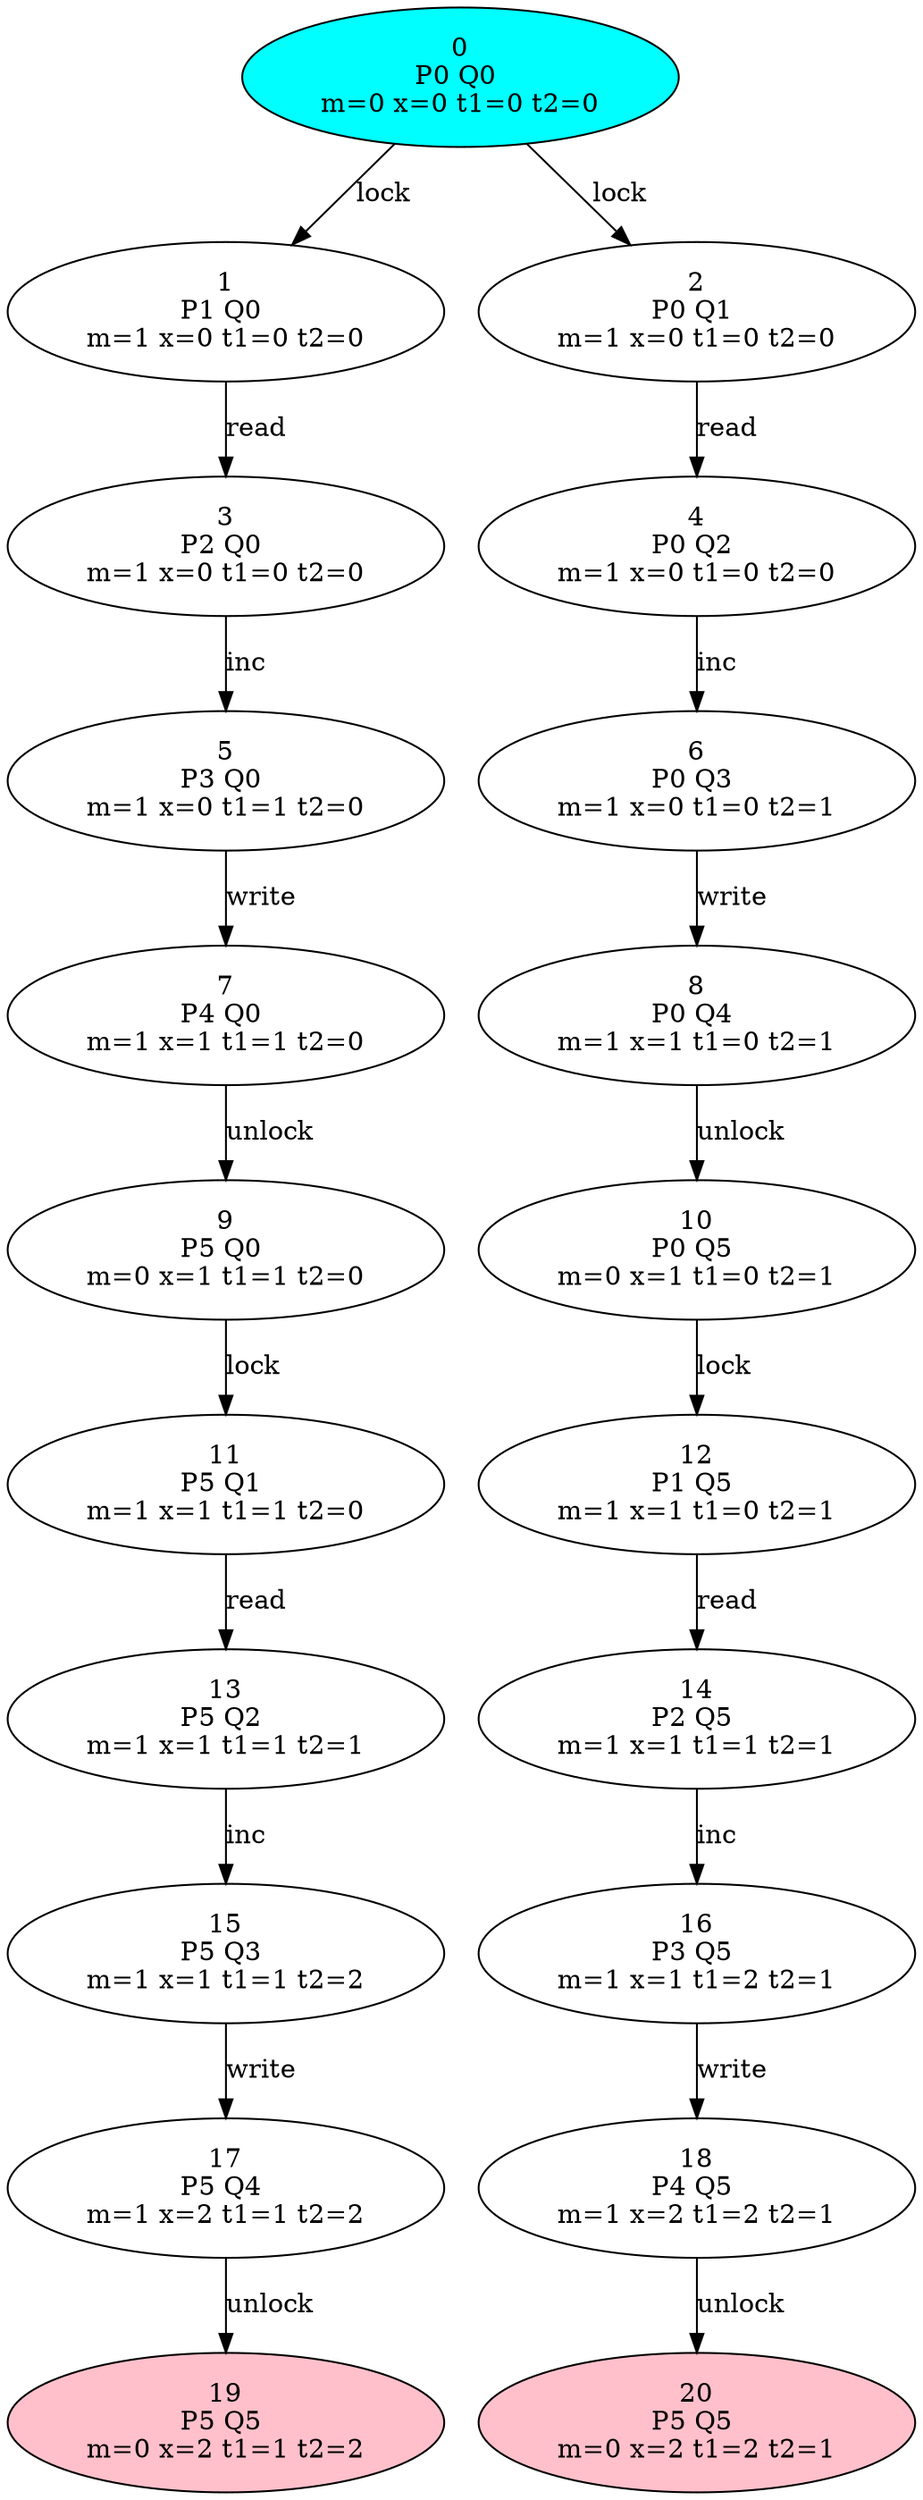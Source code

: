 digraph{
18 [label="18\nP4 Q5 \nm=1 x=2 t1=2 t2=1",];
16 [label="16\nP3 Q5 \nm=1 x=1 t1=2 t2=1",];
4 [label="4\nP0 Q2 \nm=1 x=0 t1=0 t2=0",];
12 [label="12\nP1 Q5 \nm=1 x=1 t1=0 t2=1",];
9 [label="9\nP5 Q0 \nm=0 x=1 t1=1 t2=0",];
20 [label="20\nP5 Q5 \nm=0 x=2 t1=2 t2=1",style=filled,fillcolor=pink];
1 [label="1\nP1 Q0 \nm=1 x=0 t1=0 t2=0",];
11 [label="11\nP5 Q1 \nm=1 x=1 t1=1 t2=0",];
14 [label="14\nP2 Q5 \nm=1 x=1 t1=1 t2=1",];
2 [label="2\nP0 Q1 \nm=1 x=0 t1=0 t2=0",];
5 [label="5\nP3 Q0 \nm=1 x=0 t1=1 t2=0",];
13 [label="13\nP5 Q2 \nm=1 x=1 t1=1 t2=1",];
7 [label="7\nP4 Q0 \nm=1 x=1 t1=1 t2=0",];
8 [label="8\nP0 Q4 \nm=1 x=1 t1=0 t2=1",];
15 [label="15\nP5 Q3 \nm=1 x=1 t1=1 t2=2",];
17 [label="17\nP5 Q4 \nm=1 x=2 t1=1 t2=2",];
3 [label="3\nP2 Q0 \nm=1 x=0 t1=0 t2=0",];
19 [label="19\nP5 Q5 \nm=0 x=2 t1=1 t2=2",style=filled,fillcolor=pink];
10 [label="10\nP0 Q5 \nm=0 x=1 t1=0 t2=1",];
0 [label="0\nP0 Q0 \nm=0 x=0 t1=0 t2=0",style=filled,fillcolor=cyan];
6 [label="6\nP0 Q3 \nm=1 x=0 t1=0 t2=1",];
18 -> 20 [label="unlock"];
16 -> 18 [label="write"];
4 -> 6 [label="inc"];
12 -> 14 [label="read"];
9 -> 11 [label="lock"];
1 -> 3 [label="read"];
11 -> 13 [label="read"];
14 -> 16 [label="inc"];
2 -> 4 [label="read"];
5 -> 7 [label="write"];
13 -> 15 [label="inc"];
7 -> 9 [label="unlock"];
8 -> 10 [label="unlock"];
15 -> 17 [label="write"];
17 -> 19 [label="unlock"];
3 -> 5 [label="inc"];
10 -> 12 [label="lock"];
0 -> 1 [label="lock"];
0 -> 2 [label="lock"];
6 -> 8 [label="write"];
}
